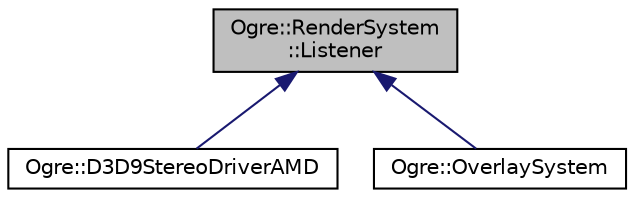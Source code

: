 digraph "Ogre::RenderSystem::Listener"
{
  bgcolor="transparent";
  edge [fontname="Helvetica",fontsize="10",labelfontname="Helvetica",labelfontsize="10"];
  node [fontname="Helvetica",fontsize="10",shape=record];
  Node0 [label="Ogre::RenderSystem\l::Listener",height=0.2,width=0.4,color="black", fillcolor="grey75", style="filled", fontcolor="black"];
  Node0 -> Node1 [dir="back",color="midnightblue",fontsize="10",style="solid",fontname="Helvetica"];
  Node1 [label="Ogre::D3D9StereoDriverAMD",height=0.2,width=0.4,color="black",URL="$class_ogre_1_1_d3_d9_stereo_driver_a_m_d.html",tooltip="Virtual interface of the stereo driver. "];
  Node0 -> Node2 [dir="back",color="midnightblue",fontsize="10",style="solid",fontname="Helvetica"];
  Node2 [label="Ogre::OverlaySystem",height=0.2,width=0.4,color="black",URL="$class_ogre_1_1_overlay_system.html",tooltip="This class simplify initialization / finalization of the overlay system. "];
}
